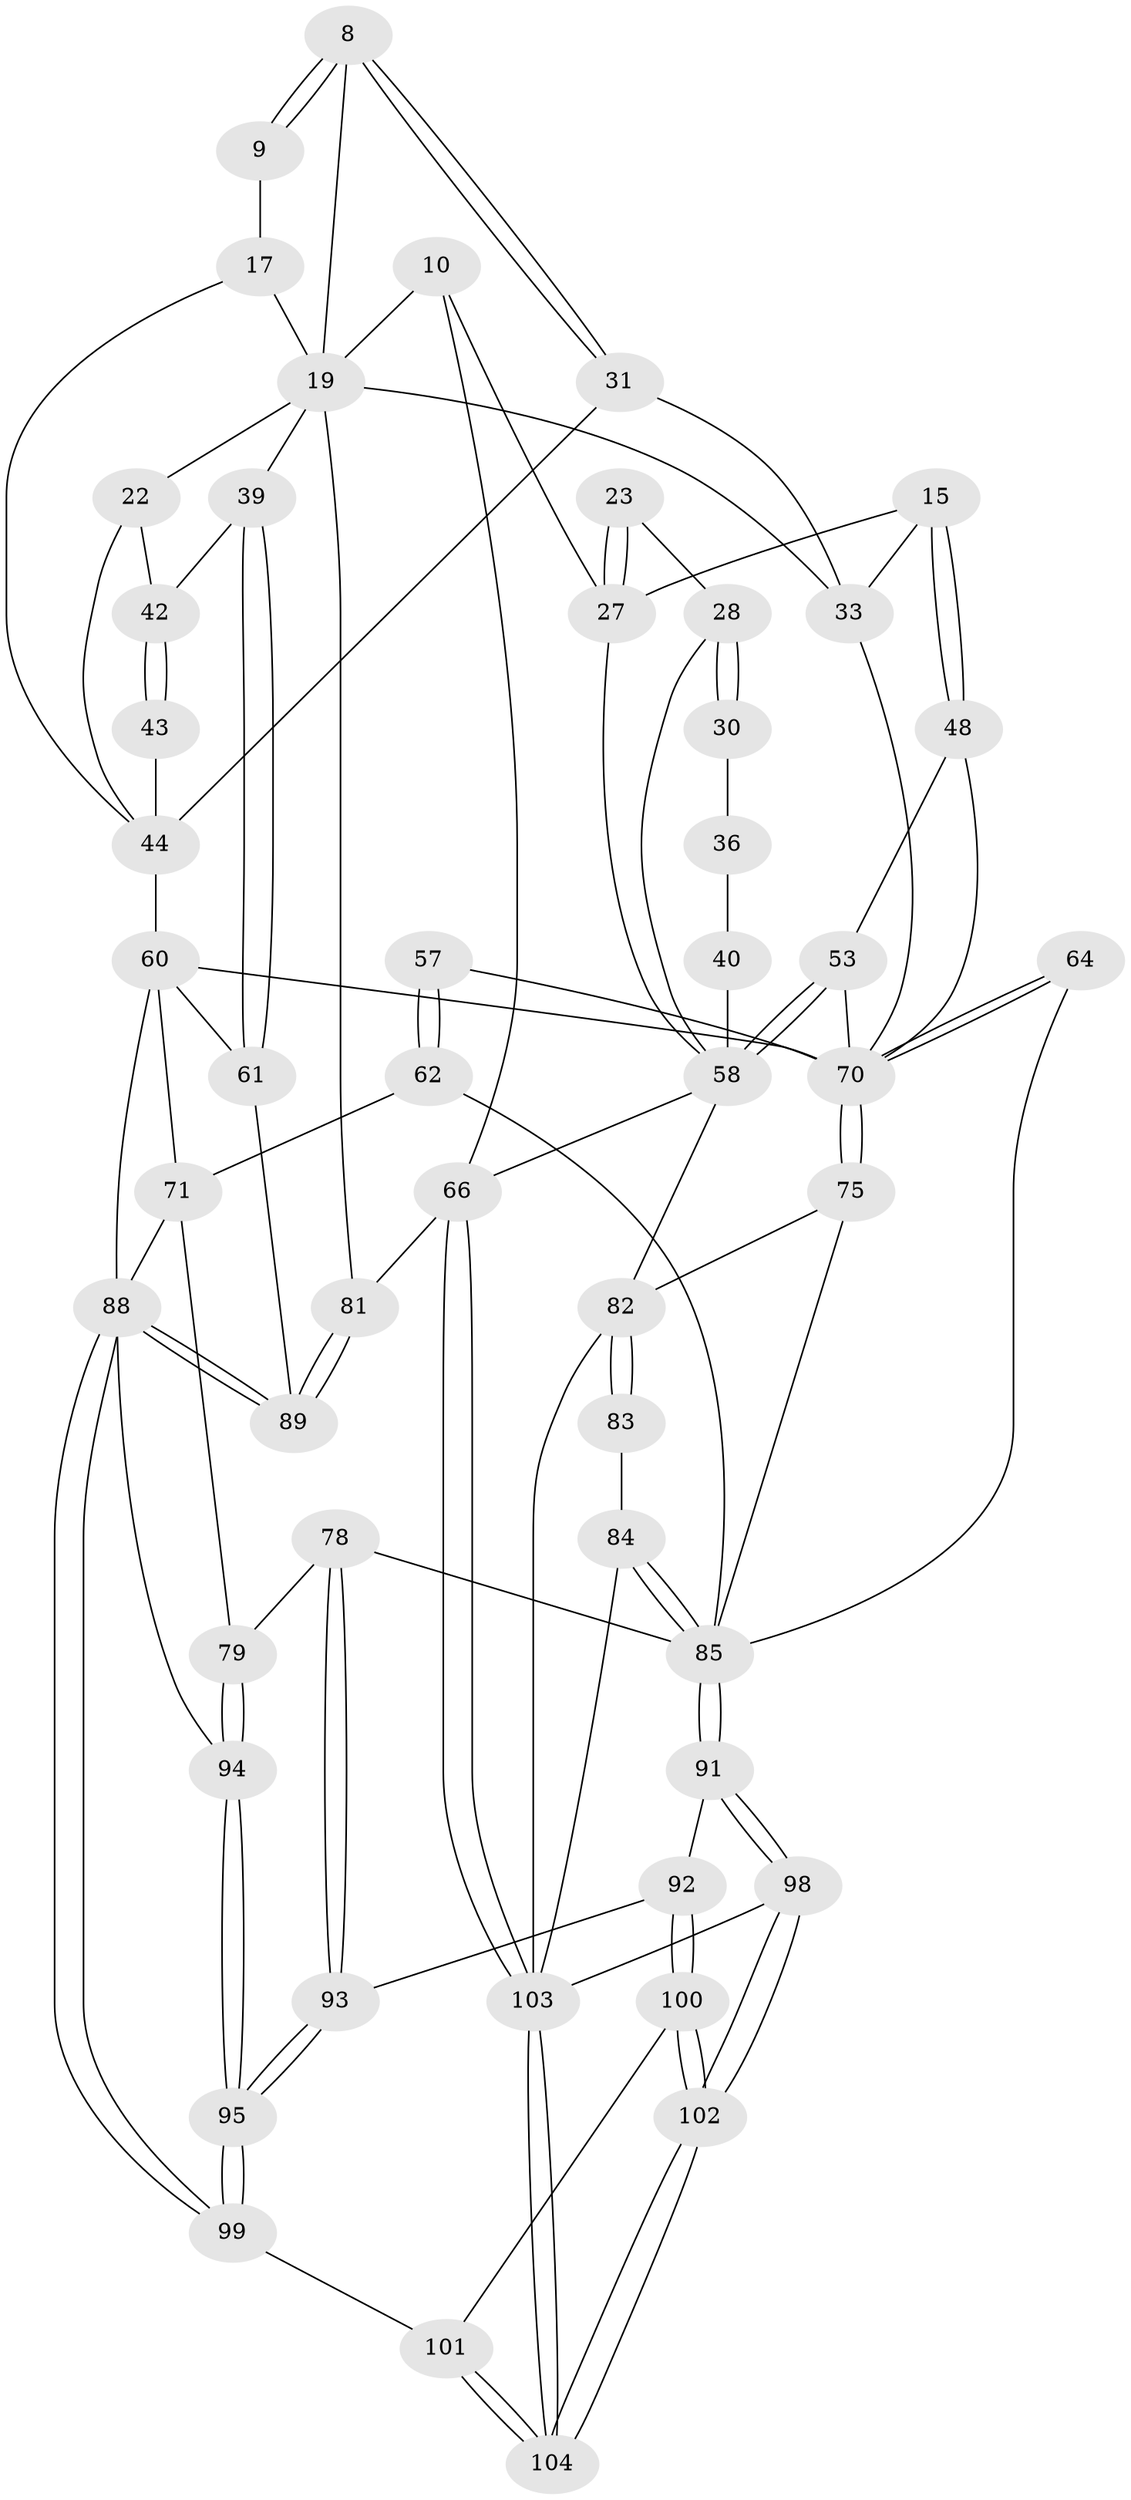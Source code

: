 // original degree distribution, {3: 0.019230769230769232, 5: 0.40384615384615385, 4: 0.2980769230769231, 6: 0.27884615384615385}
// Generated by graph-tools (version 1.1) at 2025/00/03/09/25 05:00:28]
// undirected, 52 vertices, 117 edges
graph export_dot {
graph [start="1"]
  node [color=gray90,style=filled];
  8 [pos="+0.3764832279378577+0.1437203059608069"];
  9 [pos="+0.3039571813375955+0.10493575454512484"];
  10 [pos="+0.510447989278118+0"];
  15 [pos="+0.5937549177351151+0.21569080755430406"];
  17 [pos="+0.2308851430487534+0.1334813044778104",super="+5"];
  19 [pos="+0+0.22158780109434392",super="+18"];
  22 [pos="+0.12440238535651287+0.16322480593552052",super="+21"];
  23 [pos="+0.7539399014029883+0.09319877849943584"];
  27 [pos="+0.6924723963242414+0.21097557157795402",super="+14"];
  28 [pos="+0.7673665971920395+0.21335628179799687",super="+24+25"];
  30 [pos="+0.829657454870786+0.1888730824675105"];
  31 [pos="+0.37727423315936964+0.1661137107884109"];
  33 [pos="+0.40613350331359693+0.1906106814811663",super="+16"];
  36 [pos="+0.8422688302166852+0.19706646978180162"];
  39 [pos="+0+0.37668517716277544"];
  40 [pos="+0.8137535321969399+0.25168753847469066",super="+35"];
  42 [pos="+0.12572951856727976+0.23593586470276592",super="+38"];
  43 [pos="+0.11349709147385163+0.3060871812960542"];
  44 [pos="+0.2477296407005866+0.2989713211117812",super="+32"];
  48 [pos="+0.590701745686196+0.22824205508512516"];
  53 [pos="+0.7349569201458349+0.34508921761223027",super="+51"];
  57 [pos="+0.4429868783350708+0.34164612647989867"];
  58 [pos="+1+0.39719802404826815",super="+52+26+50+41"];
  60 [pos="+0.21650015603107187+0.48006538310840785",super="+59"];
  61 [pos="+0+0.491586562693396"];
  62 [pos="+0.4159134546547167+0.5395888060361028"];
  64 [pos="+0.49545417824748217+0.5284518950560025"];
  66 [pos="+1+1",super="+11"];
  70 [pos="+0.7006304338994382+0.5073858952551209",super="+54+56"];
  71 [pos="+0.3220503649639225+0.6494416096165345",super="+63"];
  75 [pos="+0.7245459159310302+0.5354888373513753"];
  78 [pos="+0.4400819018004818+0.7065008618366153"];
  79 [pos="+0.4288745000450958+0.7058788588516011"];
  81 [pos="+0+1",super="+12"];
  82 [pos="+1+0.8595849795697811",super="+68+74"];
  83 [pos="+0.8273198070797025+0.6098260277858165"];
  84 [pos="+0.8465184795220568+0.7055640328066106"];
  85 [pos="+0.6454693427206488+0.7723347060744127",super="+76+77+65"];
  88 [pos="+0+1",super="+87+73"];
  89 [pos="+0+1",super="+86+80"];
  91 [pos="+0.6444200784237205+0.7965857215433"];
  92 [pos="+0.5816396022342605+0.8391880855380255"];
  93 [pos="+0.5455979942733029+0.8407156131134975"];
  94 [pos="+0.39752257832230603+0.8516049233117411"];
  95 [pos="+0.42735496894037106+0.8944981058668067"];
  98 [pos="+0.7487826239906846+0.8606713316260756"];
  99 [pos="+0.31645561167365294+1"];
  100 [pos="+0.5882160585361014+0.9217465852446418"];
  101 [pos="+0.3387190757314812+1"];
  102 [pos="+0.7256989414117272+1"];
  103 [pos="+1+1",super="+97+96"];
  104 [pos="+0.727397905977819+1"];
  8 -- 9;
  8 -- 9;
  8 -- 31;
  8 -- 31;
  8 -- 19;
  9 -- 17 [weight=2];
  10 -- 66;
  10 -- 27;
  10 -- 19;
  15 -- 48;
  15 -- 48;
  15 -- 27;
  15 -- 33;
  17 -- 19;
  17 -- 44;
  19 -- 39;
  19 -- 81 [weight=2];
  19 -- 22;
  19 -- 33;
  22 -- 42 [weight=2];
  22 -- 44;
  23 -- 27 [weight=2];
  23 -- 27;
  23 -- 28;
  27 -- 58;
  28 -- 30 [weight=2];
  28 -- 30;
  28 -- 58 [weight=2];
  30 -- 36;
  31 -- 33;
  31 -- 44;
  33 -- 70;
  36 -- 40 [weight=2];
  39 -- 61;
  39 -- 61;
  39 -- 42;
  40 -- 58 [weight=2];
  42 -- 43 [weight=2];
  42 -- 43;
  43 -- 44;
  44 -- 60;
  48 -- 53;
  48 -- 70;
  53 -- 58 [weight=2];
  53 -- 58;
  53 -- 70;
  57 -- 62;
  57 -- 62;
  57 -- 70 [weight=2];
  58 -- 66;
  58 -- 82;
  60 -- 61;
  60 -- 88;
  60 -- 70;
  60 -- 71;
  61 -- 89;
  62 -- 71;
  62 -- 85;
  64 -- 70 [weight=2];
  64 -- 70;
  64 -- 85;
  66 -- 103 [weight=2];
  66 -- 103;
  66 -- 81 [weight=2];
  70 -- 75;
  70 -- 75;
  71 -- 79;
  71 -- 88;
  75 -- 82;
  75 -- 85;
  78 -- 79;
  78 -- 93;
  78 -- 93;
  78 -- 85;
  79 -- 94;
  79 -- 94;
  81 -- 89 [weight=2];
  81 -- 89;
  82 -- 83 [weight=2];
  82 -- 83;
  82 -- 103 [weight=2];
  83 -- 84;
  84 -- 85;
  84 -- 85;
  84 -- 103;
  85 -- 91;
  85 -- 91;
  88 -- 89 [weight=2];
  88 -- 89;
  88 -- 99;
  88 -- 99;
  88 -- 94;
  91 -- 92;
  91 -- 98;
  91 -- 98;
  92 -- 93;
  92 -- 100;
  92 -- 100;
  93 -- 95;
  93 -- 95;
  94 -- 95;
  94 -- 95;
  95 -- 99;
  95 -- 99;
  98 -- 102;
  98 -- 102;
  98 -- 103;
  99 -- 101;
  100 -- 101;
  100 -- 102;
  100 -- 102;
  101 -- 104;
  101 -- 104;
  102 -- 104;
  102 -- 104;
  103 -- 104;
  103 -- 104;
}

